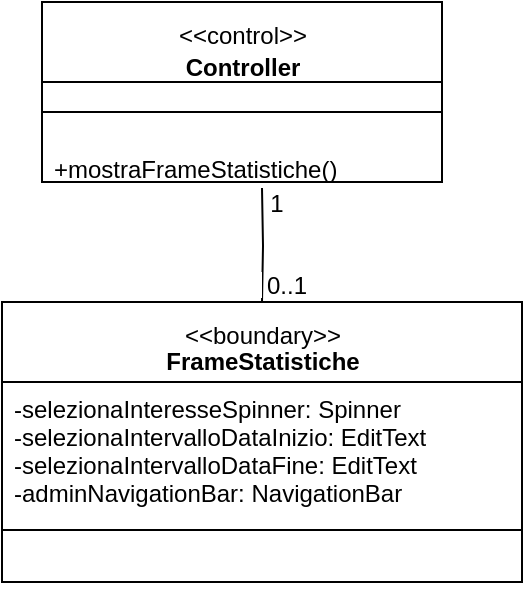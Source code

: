 <mxfile version="20.8.3" type="github">
  <diagram id="C5RBs43oDa-KdzZeNtuy" name="Page-1">
    <mxGraphModel dx="1434" dy="764" grid="1" gridSize="10" guides="1" tooltips="1" connect="1" arrows="1" fold="1" page="1" pageScale="1" pageWidth="827" pageHeight="1169" math="0" shadow="0">
      <root>
        <mxCell id="WIyWlLk6GJQsqaUBKTNV-0" />
        <mxCell id="WIyWlLk6GJQsqaUBKTNV-1" parent="WIyWlLk6GJQsqaUBKTNV-0" />
        <mxCell id="m4TYHUsrz3e9QYSo6yOC-19" value="&lt;p style=&quot;border-color: var(--border-color); font-weight: 400; margin: 4px 0px 0px; line-height: 12px;&quot;&gt;&amp;lt;&amp;lt;control&amp;gt;&amp;gt;&lt;/p&gt;&lt;p style=&quot;border-color: var(--border-color); font-weight: 400; margin: 4px 0px 0px; line-height: 12px;&quot;&gt;&lt;b style=&quot;border-color: var(--border-color);&quot;&gt;Controller&lt;/b&gt;&lt;/p&gt;" style="swimlane;fontStyle=1;align=center;verticalAlign=top;childLayout=stackLayout;horizontal=1;startSize=40;horizontalStack=0;resizeParent=1;resizeParentMax=0;resizeLast=0;collapsible=1;marginBottom=0;html=1;" parent="WIyWlLk6GJQsqaUBKTNV-1" vertex="1">
          <mxGeometry x="320" y="130" width="200" height="90" as="geometry" />
        </mxCell>
        <mxCell id="m4TYHUsrz3e9QYSo6yOC-21" value="" style="line;strokeWidth=1;fillColor=none;align=left;verticalAlign=middle;spacingTop=-1;spacingLeft=3;spacingRight=3;rotatable=0;labelPosition=right;points=[];portConstraint=eastwest;strokeColor=inherit;" parent="m4TYHUsrz3e9QYSo6yOC-19" vertex="1">
          <mxGeometry y="40" width="200" height="30" as="geometry" />
        </mxCell>
        <mxCell id="m4TYHUsrz3e9QYSo6yOC-22" value="+mostraFrameStatistiche()" style="text;strokeColor=none;fillColor=none;align=left;verticalAlign=top;spacingLeft=4;spacingRight=4;overflow=hidden;rotatable=0;points=[[0,0.5],[1,0.5]];portConstraint=eastwest;" parent="m4TYHUsrz3e9QYSo6yOC-19" vertex="1">
          <mxGeometry y="70" width="200" height="20" as="geometry" />
        </mxCell>
        <mxCell id="m4TYHUsrz3e9QYSo6yOC-23" value="&lt;p style=&quot;border-color: var(--border-color); font-weight: 400; margin: 4px 0px 0px; line-height: 12px;&quot;&gt;&amp;lt;&amp;lt;boundary&amp;gt;&amp;gt;&lt;/p&gt;FrameStatistiche" style="swimlane;fontStyle=1;align=center;verticalAlign=top;childLayout=stackLayout;horizontal=1;startSize=40;horizontalStack=0;resizeParent=1;resizeParentMax=0;resizeLast=0;collapsible=1;marginBottom=0;html=1;" parent="WIyWlLk6GJQsqaUBKTNV-1" vertex="1">
          <mxGeometry x="300" y="280" width="260" height="140" as="geometry" />
        </mxCell>
        <mxCell id="m4TYHUsrz3e9QYSo6yOC-24" value="-selezionaInteresseSpinner: Spinner&#xa;-selezionaIntervalloDataInizio: EditText&#xa;-selezionaIntervalloDataFine: EditText&#xa;-adminNavigationBar: NavigationBar&#xa;&#xa;" style="text;strokeColor=none;fillColor=none;align=left;verticalAlign=top;spacingLeft=4;spacingRight=4;overflow=hidden;rotatable=0;points=[[0,0.5],[1,0.5]];portConstraint=eastwest;" parent="m4TYHUsrz3e9QYSo6yOC-23" vertex="1">
          <mxGeometry y="40" width="260" height="70" as="geometry" />
        </mxCell>
        <mxCell id="m4TYHUsrz3e9QYSo6yOC-25" value="" style="line;strokeWidth=1;fillColor=none;align=left;verticalAlign=middle;spacingTop=-1;spacingLeft=3;spacingRight=3;rotatable=0;labelPosition=right;points=[];portConstraint=eastwest;strokeColor=inherit;" parent="m4TYHUsrz3e9QYSo6yOC-23" vertex="1">
          <mxGeometry y="110" width="260" height="8" as="geometry" />
        </mxCell>
        <mxCell id="m4TYHUsrz3e9QYSo6yOC-26" value="+onClickselezionaInteresseSpinner()" style="text;strokeColor=none;fillColor=none;align=left;verticalAlign=top;spacingLeft=4;spacingRight=4;overflow=hidden;rotatable=0;points=[[0,0.5],[1,0.5]];portConstraint=eastwest;fontColor=#FFFFFF;" parent="m4TYHUsrz3e9QYSo6yOC-23" vertex="1">
          <mxGeometry y="118" width="260" height="22" as="geometry" />
        </mxCell>
        <mxCell id="eBYMcZXBUtMWWrFxVpQZ-0" value="" style="endArrow=none;html=1;edgeStyle=orthogonalEdgeStyle;rounded=0;fontColor=#FFFFFF;entryX=0.5;entryY=0;entryDx=0;entryDy=0;" edge="1" parent="WIyWlLk6GJQsqaUBKTNV-1" target="m4TYHUsrz3e9QYSo6yOC-23">
          <mxGeometry relative="1" as="geometry">
            <mxPoint x="430" y="223" as="sourcePoint" />
            <mxPoint x="490" y="390" as="targetPoint" />
          </mxGeometry>
        </mxCell>
        <mxCell id="eBYMcZXBUtMWWrFxVpQZ-1" value="1" style="edgeLabel;resizable=0;html=1;align=left;verticalAlign=bottom;fontColor=#FFFFFF;" connectable="0" vertex="1" parent="eBYMcZXBUtMWWrFxVpQZ-0">
          <mxGeometry x="-1" relative="1" as="geometry">
            <mxPoint y="17" as="offset" />
          </mxGeometry>
        </mxCell>
        <mxCell id="eBYMcZXBUtMWWrFxVpQZ-2" value="child" style="edgeLabel;resizable=0;html=1;align=right;verticalAlign=bottom;fontColor=#FFFFFF;" connectable="0" vertex="1" parent="eBYMcZXBUtMWWrFxVpQZ-0">
          <mxGeometry x="1" relative="1" as="geometry" />
        </mxCell>
        <mxCell id="eBYMcZXBUtMWWrFxVpQZ-3" value="1" style="text;html=1;align=center;verticalAlign=middle;resizable=0;points=[];autosize=1;strokeColor=none;fillColor=none;fontColor=#000000;" vertex="1" parent="WIyWlLk6GJQsqaUBKTNV-1">
          <mxGeometry x="422" y="216" width="30" height="30" as="geometry" />
        </mxCell>
        <mxCell id="eBYMcZXBUtMWWrFxVpQZ-4" value="0..1" style="text;html=1;align=center;verticalAlign=middle;resizable=0;points=[];autosize=1;strokeColor=none;fillColor=none;fontColor=#000000;" vertex="1" parent="WIyWlLk6GJQsqaUBKTNV-1">
          <mxGeometry x="422" y="257" width="40" height="30" as="geometry" />
        </mxCell>
      </root>
    </mxGraphModel>
  </diagram>
</mxfile>
